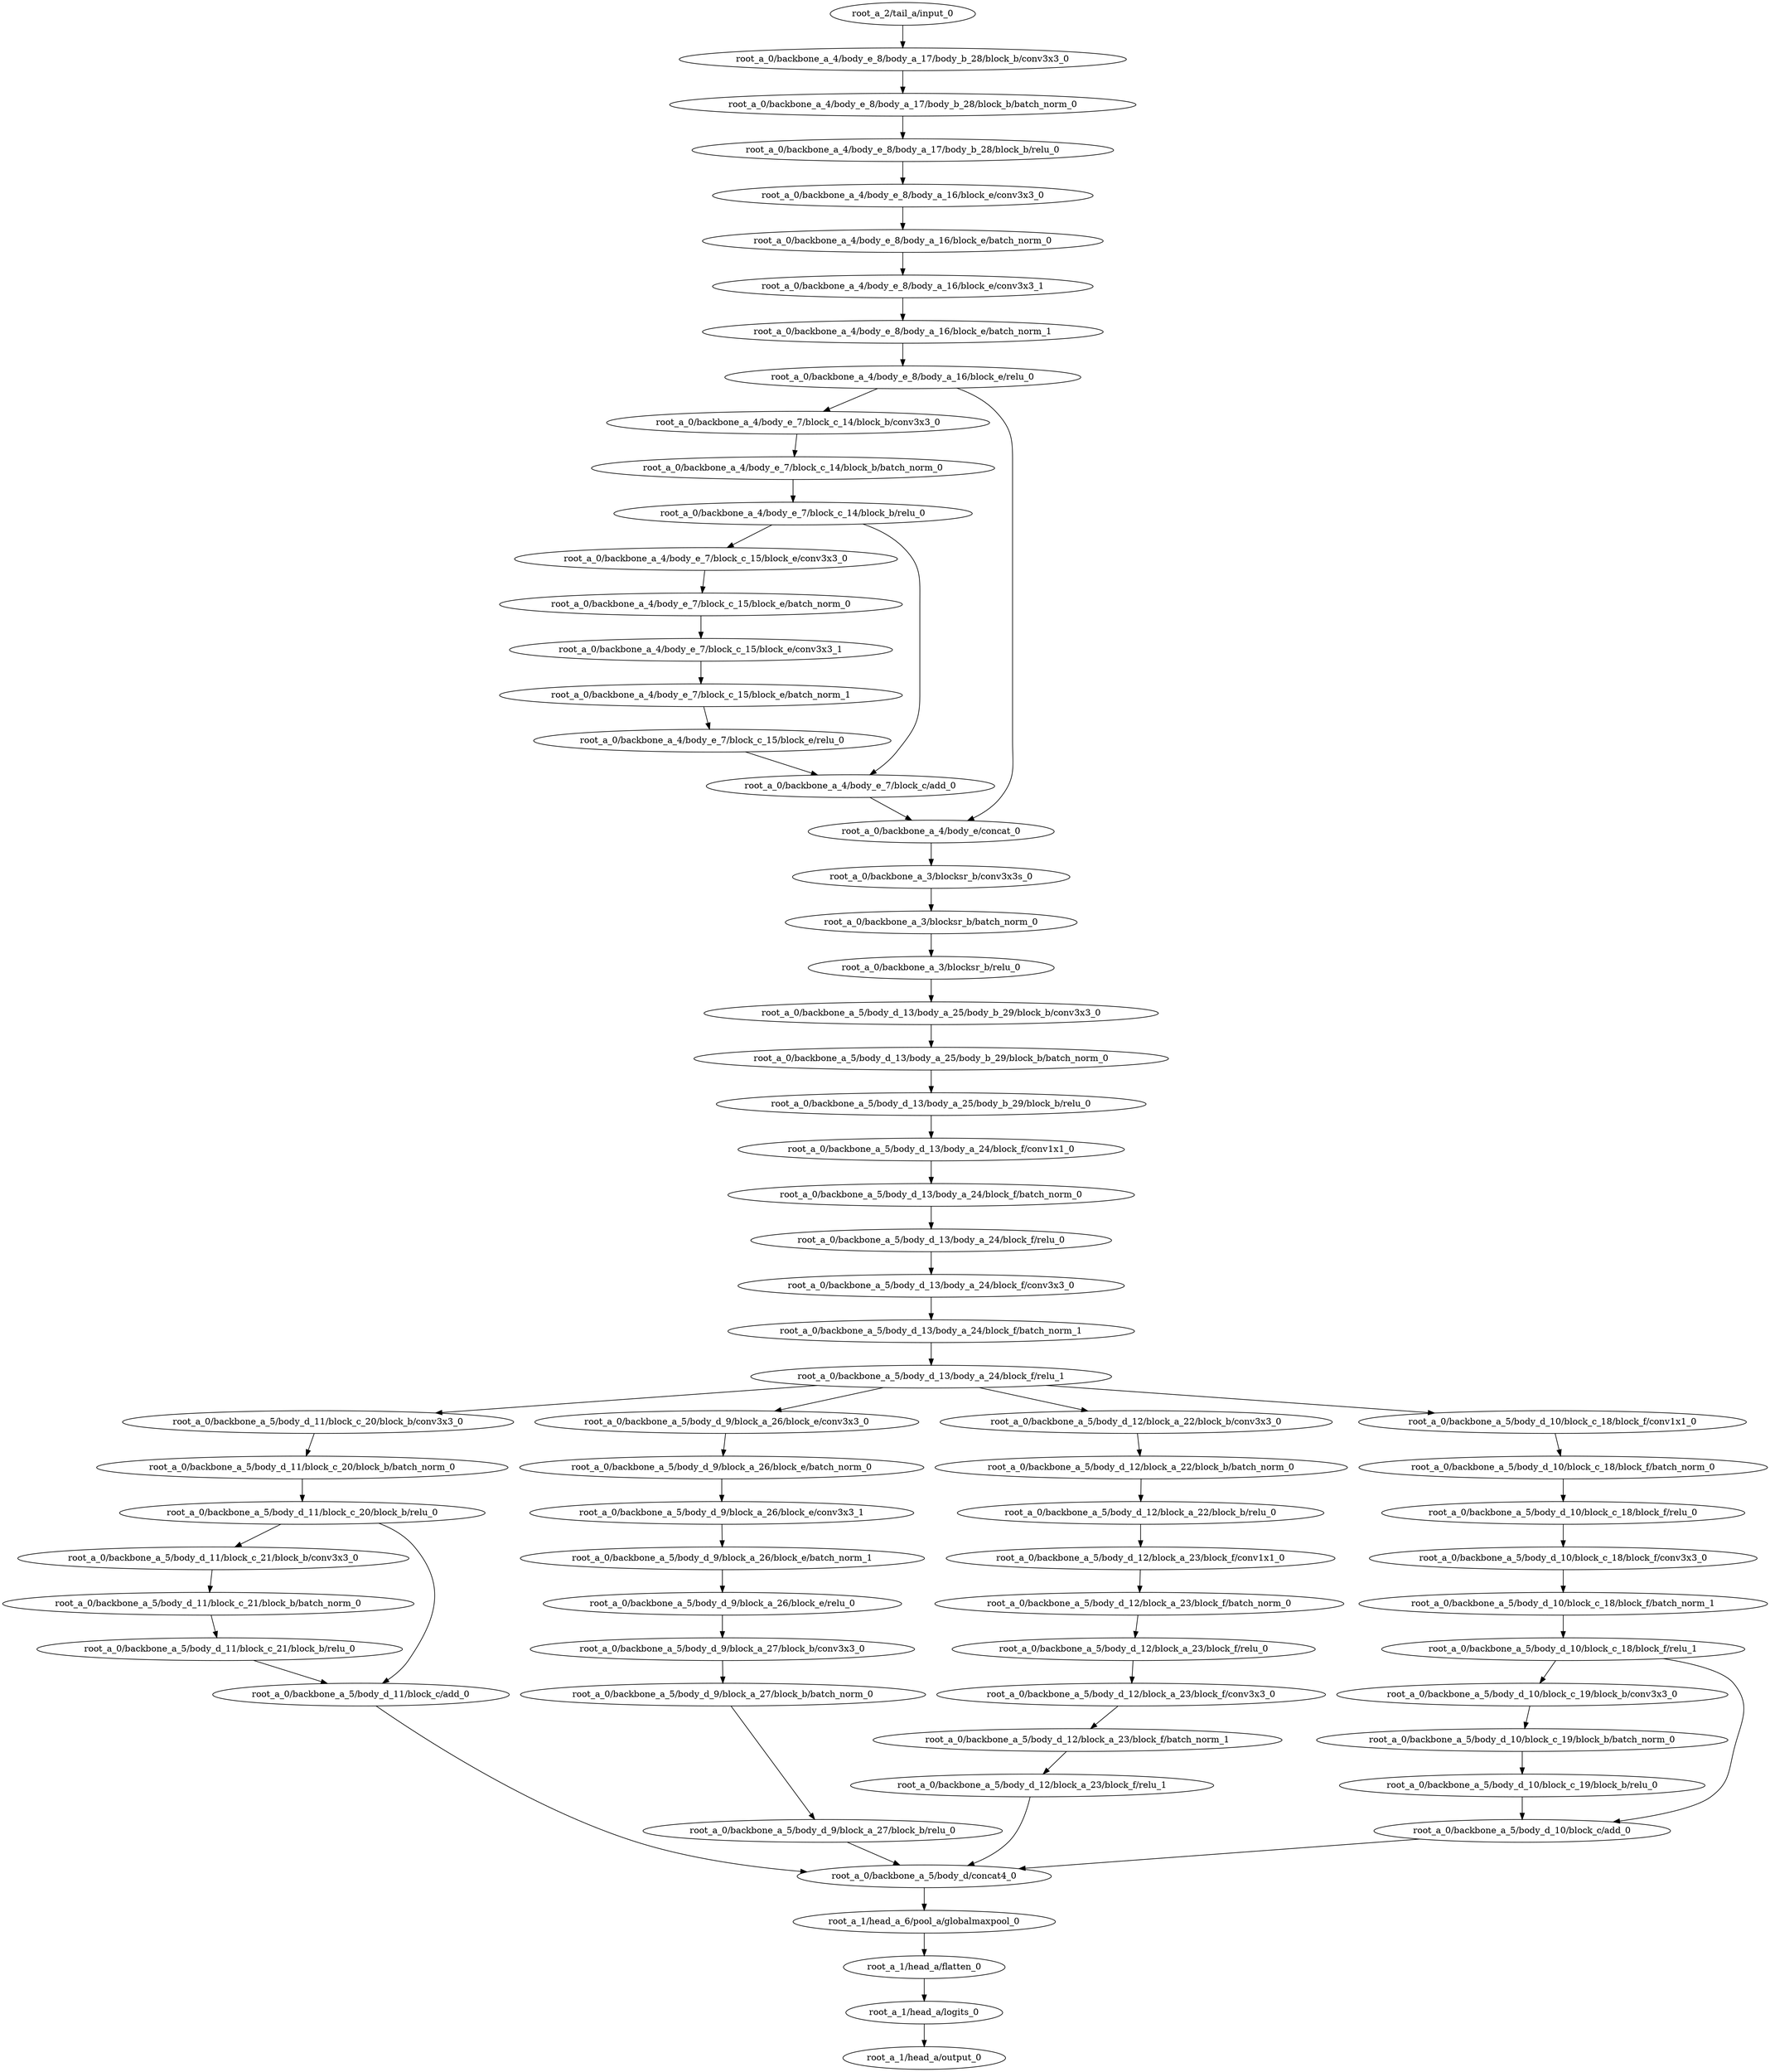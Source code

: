 digraph root_a {
	"root_a_2/tail_a/input_0"
	"root_a_0/backbone_a_4/body_e_8/body_a_17/body_b_28/block_b/conv3x3_0"
	"root_a_0/backbone_a_4/body_e_8/body_a_17/body_b_28/block_b/batch_norm_0"
	"root_a_0/backbone_a_4/body_e_8/body_a_17/body_b_28/block_b/relu_0"
	"root_a_0/backbone_a_4/body_e_8/body_a_16/block_e/conv3x3_0"
	"root_a_0/backbone_a_4/body_e_8/body_a_16/block_e/batch_norm_0"
	"root_a_0/backbone_a_4/body_e_8/body_a_16/block_e/conv3x3_1"
	"root_a_0/backbone_a_4/body_e_8/body_a_16/block_e/batch_norm_1"
	"root_a_0/backbone_a_4/body_e_8/body_a_16/block_e/relu_0"
	"root_a_0/backbone_a_4/body_e_7/block_c_14/block_b/conv3x3_0"
	"root_a_0/backbone_a_4/body_e_7/block_c_14/block_b/batch_norm_0"
	"root_a_0/backbone_a_4/body_e_7/block_c_14/block_b/relu_0"
	"root_a_0/backbone_a_4/body_e_7/block_c_15/block_e/conv3x3_0"
	"root_a_0/backbone_a_4/body_e_7/block_c_15/block_e/batch_norm_0"
	"root_a_0/backbone_a_4/body_e_7/block_c_15/block_e/conv3x3_1"
	"root_a_0/backbone_a_4/body_e_7/block_c_15/block_e/batch_norm_1"
	"root_a_0/backbone_a_4/body_e_7/block_c_15/block_e/relu_0"
	"root_a_0/backbone_a_4/body_e_7/block_c/add_0"
	"root_a_0/backbone_a_4/body_e/concat_0"
	"root_a_0/backbone_a_3/blocksr_b/conv3x3s_0"
	"root_a_0/backbone_a_3/blocksr_b/batch_norm_0"
	"root_a_0/backbone_a_3/blocksr_b/relu_0"
	"root_a_0/backbone_a_5/body_d_13/body_a_25/body_b_29/block_b/conv3x3_0"
	"root_a_0/backbone_a_5/body_d_13/body_a_25/body_b_29/block_b/batch_norm_0"
	"root_a_0/backbone_a_5/body_d_13/body_a_25/body_b_29/block_b/relu_0"
	"root_a_0/backbone_a_5/body_d_13/body_a_24/block_f/conv1x1_0"
	"root_a_0/backbone_a_5/body_d_13/body_a_24/block_f/batch_norm_0"
	"root_a_0/backbone_a_5/body_d_13/body_a_24/block_f/relu_0"
	"root_a_0/backbone_a_5/body_d_13/body_a_24/block_f/conv3x3_0"
	"root_a_0/backbone_a_5/body_d_13/body_a_24/block_f/batch_norm_1"
	"root_a_0/backbone_a_5/body_d_13/body_a_24/block_f/relu_1"
	"root_a_0/backbone_a_5/body_d_11/block_c_20/block_b/conv3x3_0"
	"root_a_0/backbone_a_5/body_d_11/block_c_20/block_b/batch_norm_0"
	"root_a_0/backbone_a_5/body_d_11/block_c_20/block_b/relu_0"
	"root_a_0/backbone_a_5/body_d_11/block_c_21/block_b/conv3x3_0"
	"root_a_0/backbone_a_5/body_d_11/block_c_21/block_b/batch_norm_0"
	"root_a_0/backbone_a_5/body_d_11/block_c_21/block_b/relu_0"
	"root_a_0/backbone_a_5/body_d_11/block_c/add_0"
	"root_a_0/backbone_a_5/body_d_9/block_a_26/block_e/conv3x3_0"
	"root_a_0/backbone_a_5/body_d_9/block_a_26/block_e/batch_norm_0"
	"root_a_0/backbone_a_5/body_d_9/block_a_26/block_e/conv3x3_1"
	"root_a_0/backbone_a_5/body_d_9/block_a_26/block_e/batch_norm_1"
	"root_a_0/backbone_a_5/body_d_9/block_a_26/block_e/relu_0"
	"root_a_0/backbone_a_5/body_d_9/block_a_27/block_b/conv3x3_0"
	"root_a_0/backbone_a_5/body_d_9/block_a_27/block_b/batch_norm_0"
	"root_a_0/backbone_a_5/body_d_9/block_a_27/block_b/relu_0"
	"root_a_0/backbone_a_5/body_d_12/block_a_22/block_b/conv3x3_0"
	"root_a_0/backbone_a_5/body_d_12/block_a_22/block_b/batch_norm_0"
	"root_a_0/backbone_a_5/body_d_12/block_a_22/block_b/relu_0"
	"root_a_0/backbone_a_5/body_d_12/block_a_23/block_f/conv1x1_0"
	"root_a_0/backbone_a_5/body_d_12/block_a_23/block_f/batch_norm_0"
	"root_a_0/backbone_a_5/body_d_12/block_a_23/block_f/relu_0"
	"root_a_0/backbone_a_5/body_d_12/block_a_23/block_f/conv3x3_0"
	"root_a_0/backbone_a_5/body_d_12/block_a_23/block_f/batch_norm_1"
	"root_a_0/backbone_a_5/body_d_12/block_a_23/block_f/relu_1"
	"root_a_0/backbone_a_5/body_d_10/block_c_18/block_f/conv1x1_0"
	"root_a_0/backbone_a_5/body_d_10/block_c_18/block_f/batch_norm_0"
	"root_a_0/backbone_a_5/body_d_10/block_c_18/block_f/relu_0"
	"root_a_0/backbone_a_5/body_d_10/block_c_18/block_f/conv3x3_0"
	"root_a_0/backbone_a_5/body_d_10/block_c_18/block_f/batch_norm_1"
	"root_a_0/backbone_a_5/body_d_10/block_c_18/block_f/relu_1"
	"root_a_0/backbone_a_5/body_d_10/block_c_19/block_b/conv3x3_0"
	"root_a_0/backbone_a_5/body_d_10/block_c_19/block_b/batch_norm_0"
	"root_a_0/backbone_a_5/body_d_10/block_c_19/block_b/relu_0"
	"root_a_0/backbone_a_5/body_d_10/block_c/add_0"
	"root_a_0/backbone_a_5/body_d/concat4_0"
	"root_a_1/head_a_6/pool_a/globalmaxpool_0"
	"root_a_1/head_a/flatten_0"
	"root_a_1/head_a/logits_0"
	"root_a_1/head_a/output_0"

	"root_a_2/tail_a/input_0" -> "root_a_0/backbone_a_4/body_e_8/body_a_17/body_b_28/block_b/conv3x3_0"
	"root_a_0/backbone_a_4/body_e_8/body_a_17/body_b_28/block_b/conv3x3_0" -> "root_a_0/backbone_a_4/body_e_8/body_a_17/body_b_28/block_b/batch_norm_0"
	"root_a_0/backbone_a_4/body_e_8/body_a_17/body_b_28/block_b/batch_norm_0" -> "root_a_0/backbone_a_4/body_e_8/body_a_17/body_b_28/block_b/relu_0"
	"root_a_0/backbone_a_4/body_e_8/body_a_17/body_b_28/block_b/relu_0" -> "root_a_0/backbone_a_4/body_e_8/body_a_16/block_e/conv3x3_0"
	"root_a_0/backbone_a_4/body_e_8/body_a_16/block_e/conv3x3_0" -> "root_a_0/backbone_a_4/body_e_8/body_a_16/block_e/batch_norm_0"
	"root_a_0/backbone_a_4/body_e_8/body_a_16/block_e/batch_norm_0" -> "root_a_0/backbone_a_4/body_e_8/body_a_16/block_e/conv3x3_1"
	"root_a_0/backbone_a_4/body_e_8/body_a_16/block_e/conv3x3_1" -> "root_a_0/backbone_a_4/body_e_8/body_a_16/block_e/batch_norm_1"
	"root_a_0/backbone_a_4/body_e_8/body_a_16/block_e/batch_norm_1" -> "root_a_0/backbone_a_4/body_e_8/body_a_16/block_e/relu_0"
	"root_a_0/backbone_a_4/body_e_8/body_a_16/block_e/relu_0" -> "root_a_0/backbone_a_4/body_e_7/block_c_14/block_b/conv3x3_0"
	"root_a_0/backbone_a_4/body_e_7/block_c_14/block_b/conv3x3_0" -> "root_a_0/backbone_a_4/body_e_7/block_c_14/block_b/batch_norm_0"
	"root_a_0/backbone_a_4/body_e_7/block_c_14/block_b/batch_norm_0" -> "root_a_0/backbone_a_4/body_e_7/block_c_14/block_b/relu_0"
	"root_a_0/backbone_a_4/body_e_7/block_c_14/block_b/relu_0" -> "root_a_0/backbone_a_4/body_e_7/block_c_15/block_e/conv3x3_0"
	"root_a_0/backbone_a_4/body_e_7/block_c_15/block_e/conv3x3_0" -> "root_a_0/backbone_a_4/body_e_7/block_c_15/block_e/batch_norm_0"
	"root_a_0/backbone_a_4/body_e_7/block_c_15/block_e/batch_norm_0" -> "root_a_0/backbone_a_4/body_e_7/block_c_15/block_e/conv3x3_1"
	"root_a_0/backbone_a_4/body_e_7/block_c_15/block_e/conv3x3_1" -> "root_a_0/backbone_a_4/body_e_7/block_c_15/block_e/batch_norm_1"
	"root_a_0/backbone_a_4/body_e_7/block_c_15/block_e/batch_norm_1" -> "root_a_0/backbone_a_4/body_e_7/block_c_15/block_e/relu_0"
	"root_a_0/backbone_a_4/body_e_7/block_c_15/block_e/relu_0" -> "root_a_0/backbone_a_4/body_e_7/block_c/add_0"
	"root_a_0/backbone_a_4/body_e_7/block_c_14/block_b/relu_0" -> "root_a_0/backbone_a_4/body_e_7/block_c/add_0"
	"root_a_0/backbone_a_4/body_e_7/block_c/add_0" -> "root_a_0/backbone_a_4/body_e/concat_0"
	"root_a_0/backbone_a_4/body_e_8/body_a_16/block_e/relu_0" -> "root_a_0/backbone_a_4/body_e/concat_0"
	"root_a_0/backbone_a_4/body_e/concat_0" -> "root_a_0/backbone_a_3/blocksr_b/conv3x3s_0"
	"root_a_0/backbone_a_3/blocksr_b/conv3x3s_0" -> "root_a_0/backbone_a_3/blocksr_b/batch_norm_0"
	"root_a_0/backbone_a_3/blocksr_b/batch_norm_0" -> "root_a_0/backbone_a_3/blocksr_b/relu_0"
	"root_a_0/backbone_a_3/blocksr_b/relu_0" -> "root_a_0/backbone_a_5/body_d_13/body_a_25/body_b_29/block_b/conv3x3_0"
	"root_a_0/backbone_a_5/body_d_13/body_a_25/body_b_29/block_b/conv3x3_0" -> "root_a_0/backbone_a_5/body_d_13/body_a_25/body_b_29/block_b/batch_norm_0"
	"root_a_0/backbone_a_5/body_d_13/body_a_25/body_b_29/block_b/batch_norm_0" -> "root_a_0/backbone_a_5/body_d_13/body_a_25/body_b_29/block_b/relu_0"
	"root_a_0/backbone_a_5/body_d_13/body_a_25/body_b_29/block_b/relu_0" -> "root_a_0/backbone_a_5/body_d_13/body_a_24/block_f/conv1x1_0"
	"root_a_0/backbone_a_5/body_d_13/body_a_24/block_f/conv1x1_0" -> "root_a_0/backbone_a_5/body_d_13/body_a_24/block_f/batch_norm_0"
	"root_a_0/backbone_a_5/body_d_13/body_a_24/block_f/batch_norm_0" -> "root_a_0/backbone_a_5/body_d_13/body_a_24/block_f/relu_0"
	"root_a_0/backbone_a_5/body_d_13/body_a_24/block_f/relu_0" -> "root_a_0/backbone_a_5/body_d_13/body_a_24/block_f/conv3x3_0"
	"root_a_0/backbone_a_5/body_d_13/body_a_24/block_f/conv3x3_0" -> "root_a_0/backbone_a_5/body_d_13/body_a_24/block_f/batch_norm_1"
	"root_a_0/backbone_a_5/body_d_13/body_a_24/block_f/batch_norm_1" -> "root_a_0/backbone_a_5/body_d_13/body_a_24/block_f/relu_1"
	"root_a_0/backbone_a_5/body_d_13/body_a_24/block_f/relu_1" -> "root_a_0/backbone_a_5/body_d_11/block_c_20/block_b/conv3x3_0"
	"root_a_0/backbone_a_5/body_d_11/block_c_20/block_b/conv3x3_0" -> "root_a_0/backbone_a_5/body_d_11/block_c_20/block_b/batch_norm_0"
	"root_a_0/backbone_a_5/body_d_11/block_c_20/block_b/batch_norm_0" -> "root_a_0/backbone_a_5/body_d_11/block_c_20/block_b/relu_0"
	"root_a_0/backbone_a_5/body_d_11/block_c_20/block_b/relu_0" -> "root_a_0/backbone_a_5/body_d_11/block_c_21/block_b/conv3x3_0"
	"root_a_0/backbone_a_5/body_d_11/block_c_21/block_b/conv3x3_0" -> "root_a_0/backbone_a_5/body_d_11/block_c_21/block_b/batch_norm_0"
	"root_a_0/backbone_a_5/body_d_11/block_c_21/block_b/batch_norm_0" -> "root_a_0/backbone_a_5/body_d_11/block_c_21/block_b/relu_0"
	"root_a_0/backbone_a_5/body_d_11/block_c_20/block_b/relu_0" -> "root_a_0/backbone_a_5/body_d_11/block_c/add_0"
	"root_a_0/backbone_a_5/body_d_11/block_c_21/block_b/relu_0" -> "root_a_0/backbone_a_5/body_d_11/block_c/add_0"
	"root_a_0/backbone_a_5/body_d_13/body_a_24/block_f/relu_1" -> "root_a_0/backbone_a_5/body_d_9/block_a_26/block_e/conv3x3_0"
	"root_a_0/backbone_a_5/body_d_9/block_a_26/block_e/conv3x3_0" -> "root_a_0/backbone_a_5/body_d_9/block_a_26/block_e/batch_norm_0"
	"root_a_0/backbone_a_5/body_d_9/block_a_26/block_e/batch_norm_0" -> "root_a_0/backbone_a_5/body_d_9/block_a_26/block_e/conv3x3_1"
	"root_a_0/backbone_a_5/body_d_9/block_a_26/block_e/conv3x3_1" -> "root_a_0/backbone_a_5/body_d_9/block_a_26/block_e/batch_norm_1"
	"root_a_0/backbone_a_5/body_d_9/block_a_26/block_e/batch_norm_1" -> "root_a_0/backbone_a_5/body_d_9/block_a_26/block_e/relu_0"
	"root_a_0/backbone_a_5/body_d_9/block_a_26/block_e/relu_0" -> "root_a_0/backbone_a_5/body_d_9/block_a_27/block_b/conv3x3_0"
	"root_a_0/backbone_a_5/body_d_9/block_a_27/block_b/conv3x3_0" -> "root_a_0/backbone_a_5/body_d_9/block_a_27/block_b/batch_norm_0"
	"root_a_0/backbone_a_5/body_d_9/block_a_27/block_b/batch_norm_0" -> "root_a_0/backbone_a_5/body_d_9/block_a_27/block_b/relu_0"
	"root_a_0/backbone_a_5/body_d_13/body_a_24/block_f/relu_1" -> "root_a_0/backbone_a_5/body_d_12/block_a_22/block_b/conv3x3_0"
	"root_a_0/backbone_a_5/body_d_12/block_a_22/block_b/conv3x3_0" -> "root_a_0/backbone_a_5/body_d_12/block_a_22/block_b/batch_norm_0"
	"root_a_0/backbone_a_5/body_d_12/block_a_22/block_b/batch_norm_0" -> "root_a_0/backbone_a_5/body_d_12/block_a_22/block_b/relu_0"
	"root_a_0/backbone_a_5/body_d_12/block_a_22/block_b/relu_0" -> "root_a_0/backbone_a_5/body_d_12/block_a_23/block_f/conv1x1_0"
	"root_a_0/backbone_a_5/body_d_12/block_a_23/block_f/conv1x1_0" -> "root_a_0/backbone_a_5/body_d_12/block_a_23/block_f/batch_norm_0"
	"root_a_0/backbone_a_5/body_d_12/block_a_23/block_f/batch_norm_0" -> "root_a_0/backbone_a_5/body_d_12/block_a_23/block_f/relu_0"
	"root_a_0/backbone_a_5/body_d_12/block_a_23/block_f/relu_0" -> "root_a_0/backbone_a_5/body_d_12/block_a_23/block_f/conv3x3_0"
	"root_a_0/backbone_a_5/body_d_12/block_a_23/block_f/conv3x3_0" -> "root_a_0/backbone_a_5/body_d_12/block_a_23/block_f/batch_norm_1"
	"root_a_0/backbone_a_5/body_d_12/block_a_23/block_f/batch_norm_1" -> "root_a_0/backbone_a_5/body_d_12/block_a_23/block_f/relu_1"
	"root_a_0/backbone_a_5/body_d_13/body_a_24/block_f/relu_1" -> "root_a_0/backbone_a_5/body_d_10/block_c_18/block_f/conv1x1_0"
	"root_a_0/backbone_a_5/body_d_10/block_c_18/block_f/conv1x1_0" -> "root_a_0/backbone_a_5/body_d_10/block_c_18/block_f/batch_norm_0"
	"root_a_0/backbone_a_5/body_d_10/block_c_18/block_f/batch_norm_0" -> "root_a_0/backbone_a_5/body_d_10/block_c_18/block_f/relu_0"
	"root_a_0/backbone_a_5/body_d_10/block_c_18/block_f/relu_0" -> "root_a_0/backbone_a_5/body_d_10/block_c_18/block_f/conv3x3_0"
	"root_a_0/backbone_a_5/body_d_10/block_c_18/block_f/conv3x3_0" -> "root_a_0/backbone_a_5/body_d_10/block_c_18/block_f/batch_norm_1"
	"root_a_0/backbone_a_5/body_d_10/block_c_18/block_f/batch_norm_1" -> "root_a_0/backbone_a_5/body_d_10/block_c_18/block_f/relu_1"
	"root_a_0/backbone_a_5/body_d_10/block_c_18/block_f/relu_1" -> "root_a_0/backbone_a_5/body_d_10/block_c_19/block_b/conv3x3_0"
	"root_a_0/backbone_a_5/body_d_10/block_c_19/block_b/conv3x3_0" -> "root_a_0/backbone_a_5/body_d_10/block_c_19/block_b/batch_norm_0"
	"root_a_0/backbone_a_5/body_d_10/block_c_19/block_b/batch_norm_0" -> "root_a_0/backbone_a_5/body_d_10/block_c_19/block_b/relu_0"
	"root_a_0/backbone_a_5/body_d_10/block_c_19/block_b/relu_0" -> "root_a_0/backbone_a_5/body_d_10/block_c/add_0"
	"root_a_0/backbone_a_5/body_d_10/block_c_18/block_f/relu_1" -> "root_a_0/backbone_a_5/body_d_10/block_c/add_0"
	"root_a_0/backbone_a_5/body_d_11/block_c/add_0" -> "root_a_0/backbone_a_5/body_d/concat4_0"
	"root_a_0/backbone_a_5/body_d_9/block_a_27/block_b/relu_0" -> "root_a_0/backbone_a_5/body_d/concat4_0"
	"root_a_0/backbone_a_5/body_d_12/block_a_23/block_f/relu_1" -> "root_a_0/backbone_a_5/body_d/concat4_0"
	"root_a_0/backbone_a_5/body_d_10/block_c/add_0" -> "root_a_0/backbone_a_5/body_d/concat4_0"
	"root_a_0/backbone_a_5/body_d/concat4_0" -> "root_a_1/head_a_6/pool_a/globalmaxpool_0"
	"root_a_1/head_a_6/pool_a/globalmaxpool_0" -> "root_a_1/head_a/flatten_0"
	"root_a_1/head_a/flatten_0" -> "root_a_1/head_a/logits_0"
	"root_a_1/head_a/logits_0" -> "root_a_1/head_a/output_0"

}